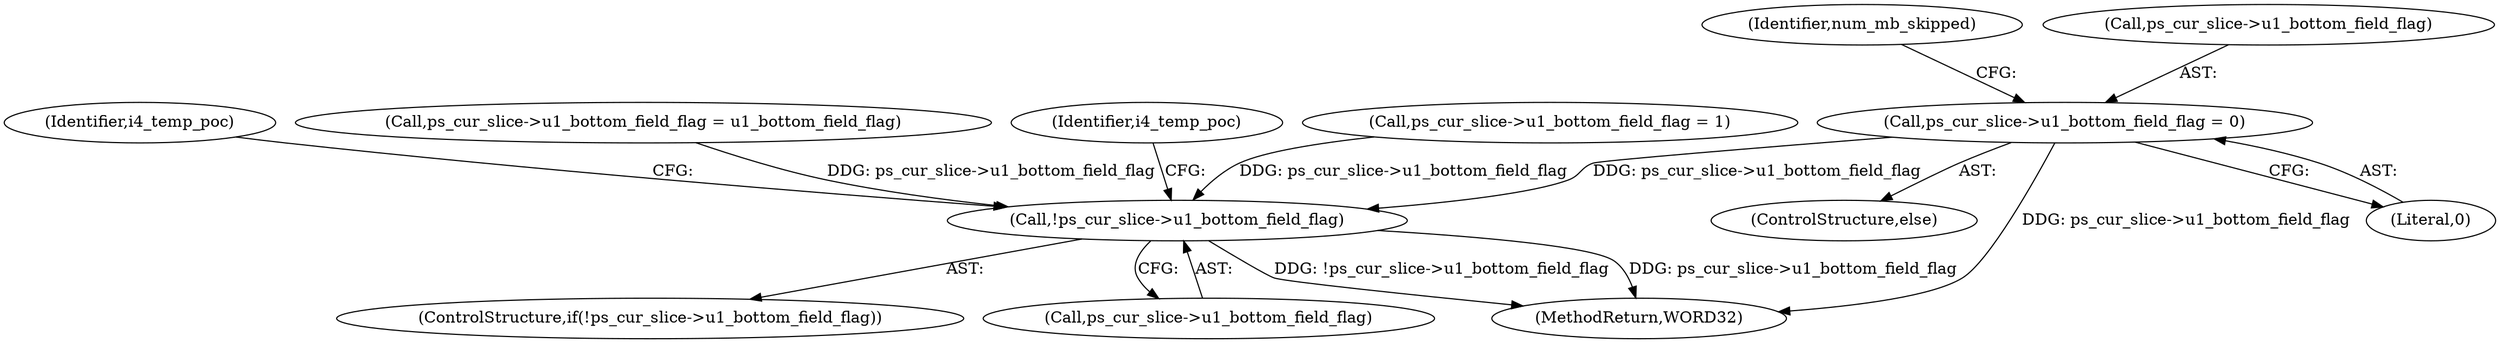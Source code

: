 digraph "0_Android_8b5fd8f24eba5dd19ab2f80ea11a9125aa882ae2@pointer" {
"1000834" [label="(Call,ps_cur_slice->u1_bottom_field_flag = 0)"];
"1001281" [label="(Call,!ps_cur_slice->u1_bottom_field_flag)"];
"1000834" [label="(Call,ps_cur_slice->u1_bottom_field_flag = 0)"];
"1000840" [label="(Identifier,num_mb_skipped)"];
"1002544" [label="(MethodReturn,WORD32)"];
"1001294" [label="(Identifier,i4_temp_poc)"];
"1000900" [label="(Call,ps_cur_slice->u1_bottom_field_flag = u1_bottom_field_flag)"];
"1001286" [label="(Identifier,i4_temp_poc)"];
"1000835" [label="(Call,ps_cur_slice->u1_bottom_field_flag)"];
"1001280" [label="(ControlStructure,if(!ps_cur_slice->u1_bottom_field_flag))"];
"1000828" [label="(Call,ps_cur_slice->u1_bottom_field_flag = 1)"];
"1001281" [label="(Call,!ps_cur_slice->u1_bottom_field_flag)"];
"1000838" [label="(Literal,0)"];
"1001282" [label="(Call,ps_cur_slice->u1_bottom_field_flag)"];
"1000833" [label="(ControlStructure,else)"];
"1000834" -> "1000833"  [label="AST: "];
"1000834" -> "1000838"  [label="CFG: "];
"1000835" -> "1000834"  [label="AST: "];
"1000838" -> "1000834"  [label="AST: "];
"1000840" -> "1000834"  [label="CFG: "];
"1000834" -> "1002544"  [label="DDG: ps_cur_slice->u1_bottom_field_flag"];
"1000834" -> "1001281"  [label="DDG: ps_cur_slice->u1_bottom_field_flag"];
"1001281" -> "1001280"  [label="AST: "];
"1001281" -> "1001282"  [label="CFG: "];
"1001282" -> "1001281"  [label="AST: "];
"1001286" -> "1001281"  [label="CFG: "];
"1001294" -> "1001281"  [label="CFG: "];
"1001281" -> "1002544"  [label="DDG: ps_cur_slice->u1_bottom_field_flag"];
"1001281" -> "1002544"  [label="DDG: !ps_cur_slice->u1_bottom_field_flag"];
"1000828" -> "1001281"  [label="DDG: ps_cur_slice->u1_bottom_field_flag"];
"1000900" -> "1001281"  [label="DDG: ps_cur_slice->u1_bottom_field_flag"];
}
